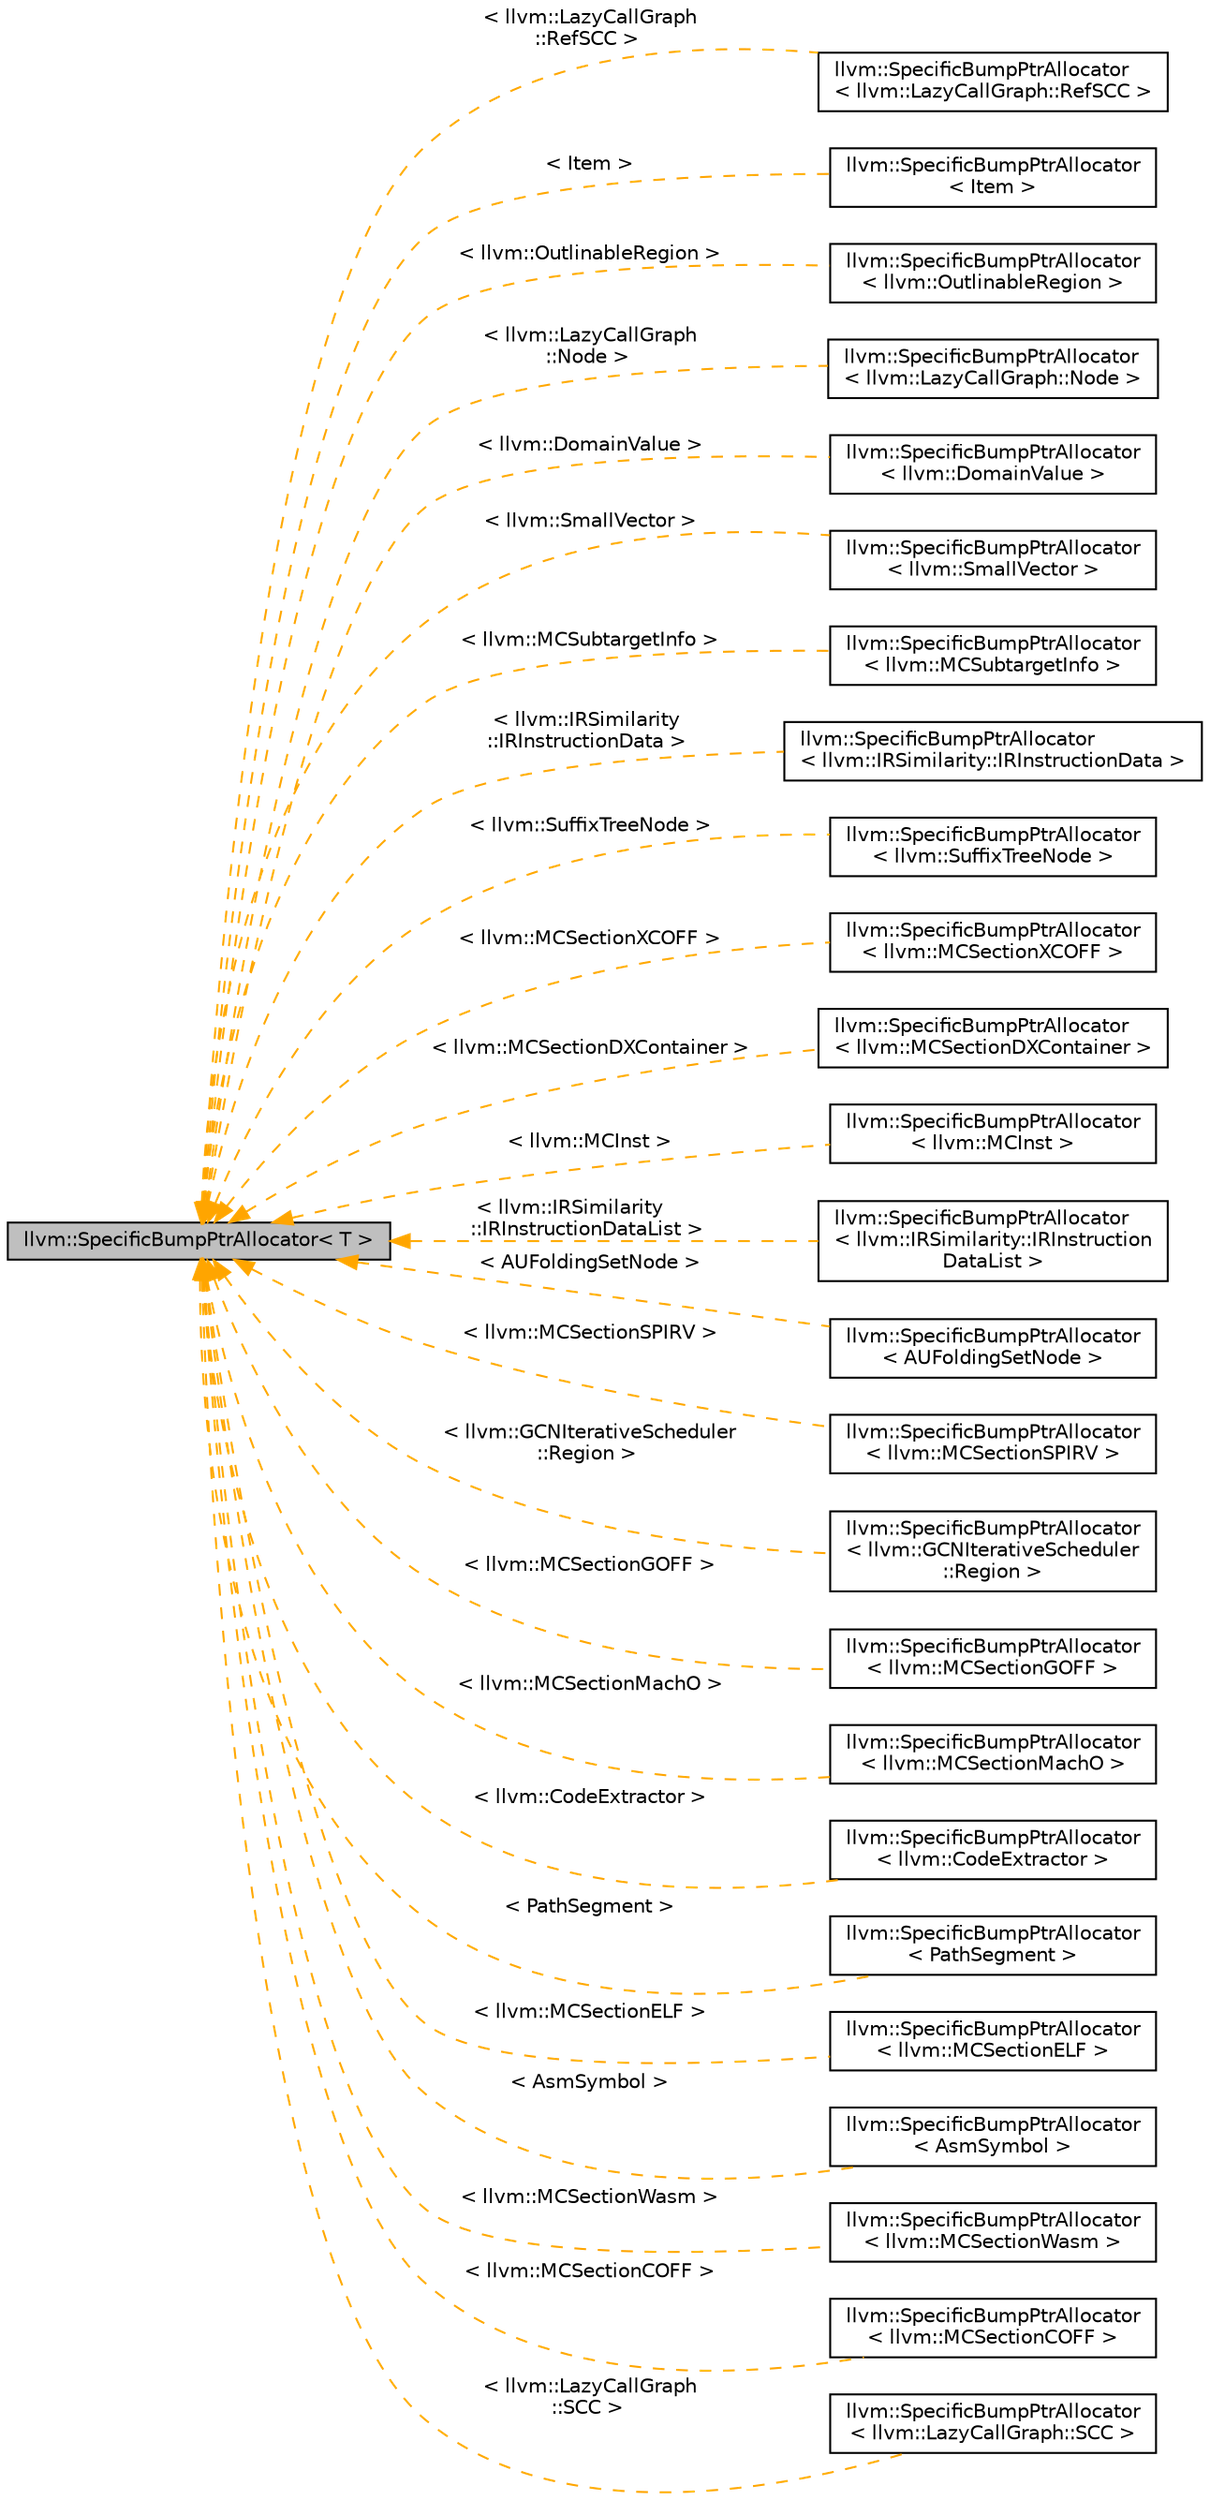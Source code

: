 digraph "llvm::SpecificBumpPtrAllocator&lt; T &gt;"
{
 // LATEX_PDF_SIZE
  bgcolor="transparent";
  edge [fontname="Helvetica",fontsize="10",labelfontname="Helvetica",labelfontsize="10"];
  node [fontname="Helvetica",fontsize="10",shape=record];
  rankdir="LR";
  Node1 [label="llvm::SpecificBumpPtrAllocator\< T \>",height=0.2,width=0.4,color="black", fillcolor="grey75", style="filled", fontcolor="black",tooltip="A BumpPtrAllocator that allows only elements of a specific type to be allocated."];
  Node1 -> Node2 [dir="back",color="orange",fontsize="10",style="dashed",label=" \< llvm::LazyCallGraph\l::RefSCC \>" ,fontname="Helvetica"];
  Node2 [label="llvm::SpecificBumpPtrAllocator\l\< llvm::LazyCallGraph::RefSCC \>",height=0.2,width=0.4,color="black",URL="$classllvm_1_1SpecificBumpPtrAllocator.html",tooltip=" "];
  Node1 -> Node3 [dir="back",color="orange",fontsize="10",style="dashed",label=" \< Item \>" ,fontname="Helvetica"];
  Node3 [label="llvm::SpecificBumpPtrAllocator\l\< Item \>",height=0.2,width=0.4,color="black",URL="$classllvm_1_1SpecificBumpPtrAllocator.html",tooltip=" "];
  Node1 -> Node4 [dir="back",color="orange",fontsize="10",style="dashed",label=" \< llvm::OutlinableRegion \>" ,fontname="Helvetica"];
  Node4 [label="llvm::SpecificBumpPtrAllocator\l\< llvm::OutlinableRegion \>",height=0.2,width=0.4,color="black",URL="$classllvm_1_1SpecificBumpPtrAllocator.html",tooltip=" "];
  Node1 -> Node5 [dir="back",color="orange",fontsize="10",style="dashed",label=" \< llvm::LazyCallGraph\l::Node \>" ,fontname="Helvetica"];
  Node5 [label="llvm::SpecificBumpPtrAllocator\l\< llvm::LazyCallGraph::Node \>",height=0.2,width=0.4,color="black",URL="$classllvm_1_1SpecificBumpPtrAllocator.html",tooltip=" "];
  Node1 -> Node6 [dir="back",color="orange",fontsize="10",style="dashed",label=" \< llvm::DomainValue \>" ,fontname="Helvetica"];
  Node6 [label="llvm::SpecificBumpPtrAllocator\l\< llvm::DomainValue \>",height=0.2,width=0.4,color="black",URL="$classllvm_1_1SpecificBumpPtrAllocator.html",tooltip=" "];
  Node1 -> Node7 [dir="back",color="orange",fontsize="10",style="dashed",label=" \< llvm::SmallVector \>" ,fontname="Helvetica"];
  Node7 [label="llvm::SpecificBumpPtrAllocator\l\< llvm::SmallVector \>",height=0.2,width=0.4,color="black",URL="$classllvm_1_1SpecificBumpPtrAllocator.html",tooltip=" "];
  Node1 -> Node8 [dir="back",color="orange",fontsize="10",style="dashed",label=" \< llvm::MCSubtargetInfo \>" ,fontname="Helvetica"];
  Node8 [label="llvm::SpecificBumpPtrAllocator\l\< llvm::MCSubtargetInfo \>",height=0.2,width=0.4,color="black",URL="$classllvm_1_1SpecificBumpPtrAllocator.html",tooltip=" "];
  Node1 -> Node9 [dir="back",color="orange",fontsize="10",style="dashed",label=" \< llvm::IRSimilarity\l::IRInstructionData \>" ,fontname="Helvetica"];
  Node9 [label="llvm::SpecificBumpPtrAllocator\l\< llvm::IRSimilarity::IRInstructionData \>",height=0.2,width=0.4,color="black",URL="$classllvm_1_1SpecificBumpPtrAllocator.html",tooltip=" "];
  Node1 -> Node10 [dir="back",color="orange",fontsize="10",style="dashed",label=" \< llvm::SuffixTreeNode \>" ,fontname="Helvetica"];
  Node10 [label="llvm::SpecificBumpPtrAllocator\l\< llvm::SuffixTreeNode \>",height=0.2,width=0.4,color="black",URL="$classllvm_1_1SpecificBumpPtrAllocator.html",tooltip=" "];
  Node1 -> Node11 [dir="back",color="orange",fontsize="10",style="dashed",label=" \< llvm::MCSectionXCOFF \>" ,fontname="Helvetica"];
  Node11 [label="llvm::SpecificBumpPtrAllocator\l\< llvm::MCSectionXCOFF \>",height=0.2,width=0.4,color="black",URL="$classllvm_1_1SpecificBumpPtrAllocator.html",tooltip=" "];
  Node1 -> Node12 [dir="back",color="orange",fontsize="10",style="dashed",label=" \< llvm::MCSectionDXContainer \>" ,fontname="Helvetica"];
  Node12 [label="llvm::SpecificBumpPtrAllocator\l\< llvm::MCSectionDXContainer \>",height=0.2,width=0.4,color="black",URL="$classllvm_1_1SpecificBumpPtrAllocator.html",tooltip=" "];
  Node1 -> Node13 [dir="back",color="orange",fontsize="10",style="dashed",label=" \< llvm::MCInst \>" ,fontname="Helvetica"];
  Node13 [label="llvm::SpecificBumpPtrAllocator\l\< llvm::MCInst \>",height=0.2,width=0.4,color="black",URL="$classllvm_1_1SpecificBumpPtrAllocator.html",tooltip=" "];
  Node1 -> Node14 [dir="back",color="orange",fontsize="10",style="dashed",label=" \< llvm::IRSimilarity\l::IRInstructionDataList \>" ,fontname="Helvetica"];
  Node14 [label="llvm::SpecificBumpPtrAllocator\l\< llvm::IRSimilarity::IRInstruction\lDataList \>",height=0.2,width=0.4,color="black",URL="$classllvm_1_1SpecificBumpPtrAllocator.html",tooltip=" "];
  Node1 -> Node15 [dir="back",color="orange",fontsize="10",style="dashed",label=" \< AUFoldingSetNode \>" ,fontname="Helvetica"];
  Node15 [label="llvm::SpecificBumpPtrAllocator\l\< AUFoldingSetNode \>",height=0.2,width=0.4,color="black",URL="$classllvm_1_1SpecificBumpPtrAllocator.html",tooltip=" "];
  Node1 -> Node16 [dir="back",color="orange",fontsize="10",style="dashed",label=" \< llvm::MCSectionSPIRV \>" ,fontname="Helvetica"];
  Node16 [label="llvm::SpecificBumpPtrAllocator\l\< llvm::MCSectionSPIRV \>",height=0.2,width=0.4,color="black",URL="$classllvm_1_1SpecificBumpPtrAllocator.html",tooltip=" "];
  Node1 -> Node17 [dir="back",color="orange",fontsize="10",style="dashed",label=" \< llvm::GCNIterativeScheduler\l::Region \>" ,fontname="Helvetica"];
  Node17 [label="llvm::SpecificBumpPtrAllocator\l\< llvm::GCNIterativeScheduler\l::Region \>",height=0.2,width=0.4,color="black",URL="$classllvm_1_1SpecificBumpPtrAllocator.html",tooltip=" "];
  Node1 -> Node18 [dir="back",color="orange",fontsize="10",style="dashed",label=" \< llvm::MCSectionGOFF \>" ,fontname="Helvetica"];
  Node18 [label="llvm::SpecificBumpPtrAllocator\l\< llvm::MCSectionGOFF \>",height=0.2,width=0.4,color="black",URL="$classllvm_1_1SpecificBumpPtrAllocator.html",tooltip=" "];
  Node1 -> Node19 [dir="back",color="orange",fontsize="10",style="dashed",label=" \< llvm::MCSectionMachO \>" ,fontname="Helvetica"];
  Node19 [label="llvm::SpecificBumpPtrAllocator\l\< llvm::MCSectionMachO \>",height=0.2,width=0.4,color="black",URL="$classllvm_1_1SpecificBumpPtrAllocator.html",tooltip=" "];
  Node1 -> Node20 [dir="back",color="orange",fontsize="10",style="dashed",label=" \< llvm::CodeExtractor \>" ,fontname="Helvetica"];
  Node20 [label="llvm::SpecificBumpPtrAllocator\l\< llvm::CodeExtractor \>",height=0.2,width=0.4,color="black",URL="$classllvm_1_1SpecificBumpPtrAllocator.html",tooltip=" "];
  Node1 -> Node21 [dir="back",color="orange",fontsize="10",style="dashed",label=" \< PathSegment \>" ,fontname="Helvetica"];
  Node21 [label="llvm::SpecificBumpPtrAllocator\l\< PathSegment \>",height=0.2,width=0.4,color="black",URL="$classllvm_1_1SpecificBumpPtrAllocator.html",tooltip=" "];
  Node1 -> Node22 [dir="back",color="orange",fontsize="10",style="dashed",label=" \< llvm::MCSectionELF \>" ,fontname="Helvetica"];
  Node22 [label="llvm::SpecificBumpPtrAllocator\l\< llvm::MCSectionELF \>",height=0.2,width=0.4,color="black",URL="$classllvm_1_1SpecificBumpPtrAllocator.html",tooltip=" "];
  Node1 -> Node23 [dir="back",color="orange",fontsize="10",style="dashed",label=" \< AsmSymbol \>" ,fontname="Helvetica"];
  Node23 [label="llvm::SpecificBumpPtrAllocator\l\< AsmSymbol \>",height=0.2,width=0.4,color="black",URL="$classllvm_1_1SpecificBumpPtrAllocator.html",tooltip=" "];
  Node1 -> Node24 [dir="back",color="orange",fontsize="10",style="dashed",label=" \< llvm::MCSectionWasm \>" ,fontname="Helvetica"];
  Node24 [label="llvm::SpecificBumpPtrAllocator\l\< llvm::MCSectionWasm \>",height=0.2,width=0.4,color="black",URL="$classllvm_1_1SpecificBumpPtrAllocator.html",tooltip=" "];
  Node1 -> Node25 [dir="back",color="orange",fontsize="10",style="dashed",label=" \< llvm::MCSectionCOFF \>" ,fontname="Helvetica"];
  Node25 [label="llvm::SpecificBumpPtrAllocator\l\< llvm::MCSectionCOFF \>",height=0.2,width=0.4,color="black",URL="$classllvm_1_1SpecificBumpPtrAllocator.html",tooltip=" "];
  Node1 -> Node26 [dir="back",color="orange",fontsize="10",style="dashed",label=" \< llvm::LazyCallGraph\l::SCC \>" ,fontname="Helvetica"];
  Node26 [label="llvm::SpecificBumpPtrAllocator\l\< llvm::LazyCallGraph::SCC \>",height=0.2,width=0.4,color="black",URL="$classllvm_1_1SpecificBumpPtrAllocator.html",tooltip=" "];
}
